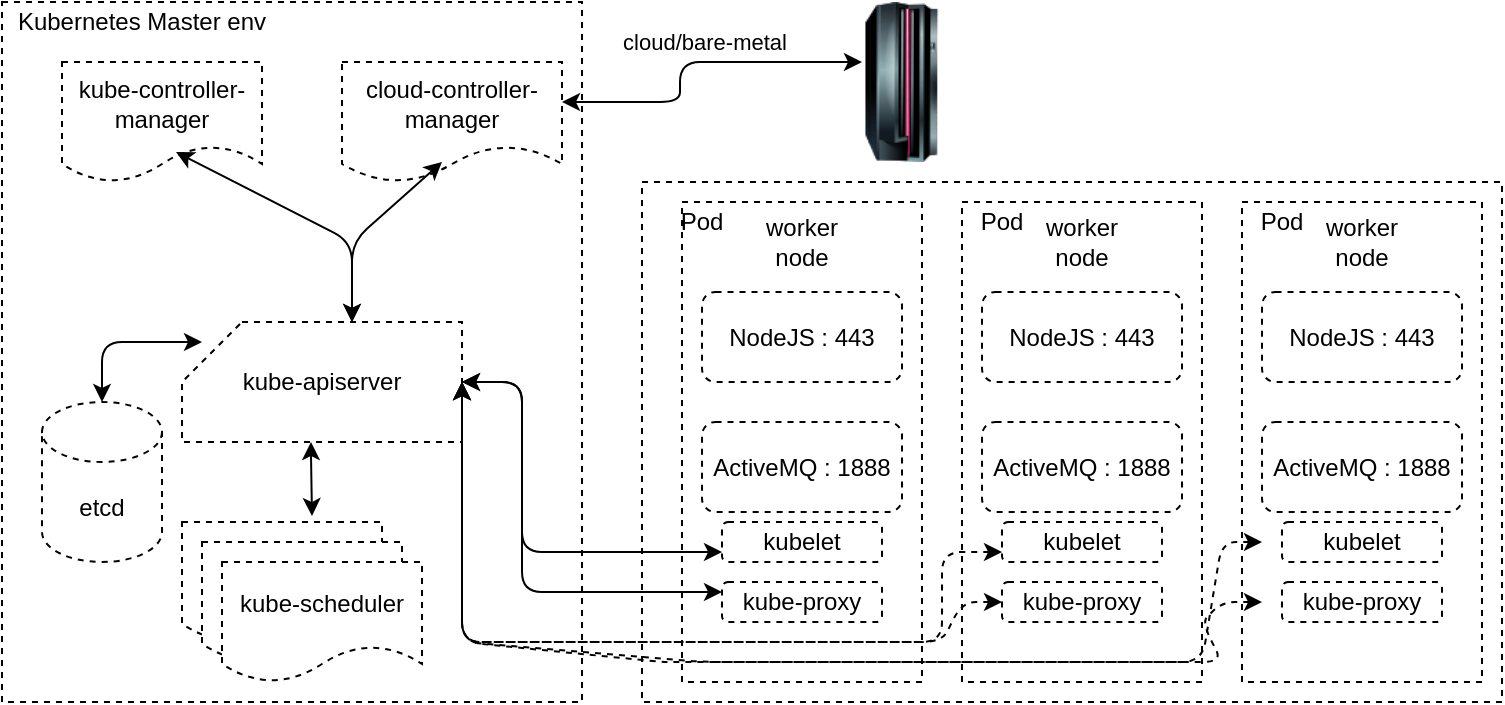 <mxfile version="14.9.7" type="device"><diagram id="t3Qn6uhHVib8SkMCVQ10" name="Page-1"><mxGraphModel dx="844" dy="540" grid="1" gridSize="10" guides="1" tooltips="1" connect="1" arrows="1" fold="1" page="1" pageScale="1" pageWidth="827" pageHeight="1169" math="0" shadow="0"><root><mxCell id="0"/><mxCell id="1" parent="0"/><mxCell id="8FMCVoC1f_V3VxZmO_eV-1" value="" style="rounded=0;whiteSpace=wrap;html=1;dashed=1;" vertex="1" parent="1"><mxGeometry x="30" y="90" width="290" height="350" as="geometry"/></mxCell><mxCell id="8FMCVoC1f_V3VxZmO_eV-2" value="kube-controller-manager" style="shape=document;whiteSpace=wrap;html=1;boundedLbl=1;dashed=1;" vertex="1" parent="1"><mxGeometry x="60" y="120" width="100" height="60" as="geometry"/></mxCell><mxCell id="8FMCVoC1f_V3VxZmO_eV-3" value="cloud-controller-manager" style="shape=document;whiteSpace=wrap;html=1;boundedLbl=1;dashed=1;" vertex="1" parent="1"><mxGeometry x="200" y="120" width="110" height="60" as="geometry"/></mxCell><mxCell id="8FMCVoC1f_V3VxZmO_eV-4" value="kube-apiserver" style="shape=card;whiteSpace=wrap;html=1;dashed=1;" vertex="1" parent="1"><mxGeometry x="120" y="250" width="140" height="60" as="geometry"/></mxCell><mxCell id="8FMCVoC1f_V3VxZmO_eV-5" value="etcd" style="shape=cylinder3;whiteSpace=wrap;html=1;boundedLbl=1;backgroundOutline=1;size=15;dashed=1;" vertex="1" parent="1"><mxGeometry x="50" y="290" width="60" height="80" as="geometry"/></mxCell><mxCell id="8FMCVoC1f_V3VxZmO_eV-6" value="" style="shape=document;whiteSpace=wrap;html=1;boundedLbl=1;dashed=1;" vertex="1" parent="1"><mxGeometry x="120" y="350" width="100" height="60" as="geometry"/></mxCell><mxCell id="8FMCVoC1f_V3VxZmO_eV-7" value="" style="shape=document;whiteSpace=wrap;html=1;boundedLbl=1;dashed=1;" vertex="1" parent="1"><mxGeometry x="130" y="360" width="100" height="60" as="geometry"/></mxCell><mxCell id="8FMCVoC1f_V3VxZmO_eV-8" value="kube-scheduler" style="shape=document;whiteSpace=wrap;html=1;boundedLbl=1;dashed=1;" vertex="1" parent="1"><mxGeometry x="140" y="370" width="100" height="60" as="geometry"/></mxCell><mxCell id="8FMCVoC1f_V3VxZmO_eV-9" value="" style="endArrow=classic;startArrow=classic;html=1;entryX=0;entryY=0;entryDx=85;entryDy=0;entryPerimeter=0;exitX=0.57;exitY=0.75;exitDx=0;exitDy=0;exitPerimeter=0;" edge="1" parent="1" source="8FMCVoC1f_V3VxZmO_eV-2" target="8FMCVoC1f_V3VxZmO_eV-4"><mxGeometry width="50" height="50" relative="1" as="geometry"><mxPoint x="80" y="210" as="sourcePoint"/><mxPoint x="130" y="210" as="targetPoint"/><Array as="points"><mxPoint x="205" y="210"/></Array></mxGeometry></mxCell><mxCell id="8FMCVoC1f_V3VxZmO_eV-10" value="" style="endArrow=classic;startArrow=classic;html=1;entryX=0;entryY=0;entryDx=85;entryDy=0;entryPerimeter=0;" edge="1" parent="1" target="8FMCVoC1f_V3VxZmO_eV-4"><mxGeometry width="50" height="50" relative="1" as="geometry"><mxPoint x="250" y="170" as="sourcePoint"/><mxPoint x="200" y="260" as="targetPoint"/><Array as="points"><mxPoint x="205" y="210"/><mxPoint x="205" y="230"/></Array></mxGeometry></mxCell><mxCell id="8FMCVoC1f_V3VxZmO_eV-11" value="" style="endArrow=classic;startArrow=classic;html=1;entryX=0.5;entryY=0;entryDx=0;entryDy=0;entryPerimeter=0;" edge="1" parent="1"><mxGeometry width="50" height="50" relative="1" as="geometry"><mxPoint x="130" y="260" as="sourcePoint"/><mxPoint x="80" y="290" as="targetPoint"/><Array as="points"><mxPoint x="80" y="260"/></Array></mxGeometry></mxCell><mxCell id="8FMCVoC1f_V3VxZmO_eV-12" value="" style="endArrow=classic;startArrow=classic;html=1;" edge="1" parent="1"><mxGeometry width="50" height="50" relative="1" as="geometry"><mxPoint x="184.5" y="310" as="sourcePoint"/><mxPoint x="185" y="347" as="targetPoint"/><Array as="points"><mxPoint x="184.5" y="317"/></Array></mxGeometry></mxCell><mxCell id="8FMCVoC1f_V3VxZmO_eV-13" value="Kubernetes Master env" style="text;html=1;strokeColor=none;fillColor=none;align=center;verticalAlign=middle;whiteSpace=wrap;rounded=0;dashed=1;" vertex="1" parent="1"><mxGeometry x="30" y="90" width="140" height="20" as="geometry"/></mxCell><mxCell id="8FMCVoC1f_V3VxZmO_eV-14" value="" style="image;html=1;image=img/lib/clip_art/computers/Mainframe_128x128.png;dashed=1;" vertex="1" parent="1"><mxGeometry x="440" y="90" width="80" height="80" as="geometry"/></mxCell><mxCell id="8FMCVoC1f_V3VxZmO_eV-15" value="" style="endArrow=classic;startArrow=classic;html=1;" edge="1" parent="1"><mxGeometry width="50" height="50" relative="1" as="geometry"><mxPoint x="460" y="120" as="sourcePoint"/><mxPoint x="310" y="140" as="targetPoint"/><Array as="points"><mxPoint x="369" y="120"/><mxPoint x="369" y="140"/></Array></mxGeometry></mxCell><mxCell id="8FMCVoC1f_V3VxZmO_eV-16" value="cloud/bare-metal" style="edgeLabel;html=1;align=center;verticalAlign=middle;resizable=0;points=[];" vertex="1" connectable="0" parent="8FMCVoC1f_V3VxZmO_eV-15"><mxGeometry x="-0.071" y="2" relative="1" as="geometry"><mxPoint y="-12" as="offset"/></mxGeometry></mxCell><mxCell id="8FMCVoC1f_V3VxZmO_eV-17" value="" style="rounded=0;whiteSpace=wrap;html=1;dashed=1;" vertex="1" parent="1"><mxGeometry x="350" y="180" width="430" height="260" as="geometry"/></mxCell><mxCell id="8FMCVoC1f_V3VxZmO_eV-18" value="" style="rounded=0;whiteSpace=wrap;html=1;dashed=1;" vertex="1" parent="1"><mxGeometry x="370" y="190" width="120" height="240" as="geometry"/></mxCell><mxCell id="8FMCVoC1f_V3VxZmO_eV-19" value="worker node" style="text;html=1;strokeColor=none;fillColor=none;align=center;verticalAlign=middle;whiteSpace=wrap;rounded=0;dashed=1;" vertex="1" parent="1"><mxGeometry x="410" y="200" width="40" height="20" as="geometry"/></mxCell><mxCell id="8FMCVoC1f_V3VxZmO_eV-20" value="" style="rounded=0;whiteSpace=wrap;html=1;dashed=1;" vertex="1" parent="1"><mxGeometry x="510" y="190" width="120" height="240" as="geometry"/></mxCell><mxCell id="8FMCVoC1f_V3VxZmO_eV-21" value="worker node" style="text;html=1;strokeColor=none;fillColor=none;align=center;verticalAlign=middle;whiteSpace=wrap;rounded=0;dashed=1;" vertex="1" parent="1"><mxGeometry x="550" y="200" width="40" height="20" as="geometry"/></mxCell><mxCell id="8FMCVoC1f_V3VxZmO_eV-22" value="" style="rounded=0;whiteSpace=wrap;html=1;dashed=1;" vertex="1" parent="1"><mxGeometry x="650" y="190" width="120" height="240" as="geometry"/></mxCell><mxCell id="8FMCVoC1f_V3VxZmO_eV-23" value="worker node" style="text;html=1;strokeColor=none;fillColor=none;align=center;verticalAlign=middle;whiteSpace=wrap;rounded=0;dashed=1;" vertex="1" parent="1"><mxGeometry x="690" y="200" width="40" height="20" as="geometry"/></mxCell><mxCell id="8FMCVoC1f_V3VxZmO_eV-24" value="NodeJS : 443" style="rounded=1;whiteSpace=wrap;html=1;dashed=1;" vertex="1" parent="1"><mxGeometry x="380" y="235" width="100" height="45" as="geometry"/></mxCell><mxCell id="8FMCVoC1f_V3VxZmO_eV-25" value="ActiveMQ : 1888" style="rounded=1;whiteSpace=wrap;html=1;dashed=1;" vertex="1" parent="1"><mxGeometry x="380" y="300" width="100" height="45" as="geometry"/></mxCell><mxCell id="8FMCVoC1f_V3VxZmO_eV-26" value="Pod" style="text;html=1;strokeColor=none;fillColor=none;align=center;verticalAlign=middle;whiteSpace=wrap;rounded=0;dashed=1;" vertex="1" parent="1"><mxGeometry x="360" y="190" width="40" height="20" as="geometry"/></mxCell><mxCell id="8FMCVoC1f_V3VxZmO_eV-27" value="kubelet" style="rounded=1;whiteSpace=wrap;html=1;dashed=1;" vertex="1" parent="1"><mxGeometry x="390" y="350" width="80" height="20" as="geometry"/></mxCell><mxCell id="8FMCVoC1f_V3VxZmO_eV-28" value="kube-proxy" style="rounded=1;whiteSpace=wrap;html=1;dashed=1;" vertex="1" parent="1"><mxGeometry x="390" y="380" width="80" height="20" as="geometry"/></mxCell><mxCell id="8FMCVoC1f_V3VxZmO_eV-29" value="" style="endArrow=classic;startArrow=classic;html=1;entryX=1;entryY=0.5;entryDx=0;entryDy=0;entryPerimeter=0;exitX=0;exitY=0.75;exitDx=0;exitDy=0;" edge="1" parent="1" source="8FMCVoC1f_V3VxZmO_eV-27" target="8FMCVoC1f_V3VxZmO_eV-4"><mxGeometry width="50" height="50" relative="1" as="geometry"><mxPoint x="260" y="180" as="sourcePoint"/><mxPoint x="215" y="260" as="targetPoint"/><Array as="points"><mxPoint x="290" y="365"/><mxPoint x="290" y="280"/></Array></mxGeometry></mxCell><mxCell id="8FMCVoC1f_V3VxZmO_eV-30" value="" style="endArrow=classic;startArrow=classic;html=1;entryX=1;entryY=0.5;entryDx=0;entryDy=0;entryPerimeter=0;exitX=0;exitY=0.75;exitDx=0;exitDy=0;" edge="1" parent="1" target="8FMCVoC1f_V3VxZmO_eV-4"><mxGeometry width="50" height="50" relative="1" as="geometry"><mxPoint x="390" y="385" as="sourcePoint"/><mxPoint x="260" y="300" as="targetPoint"/><Array as="points"><mxPoint x="290" y="385"/><mxPoint x="290" y="280"/><mxPoint x="270" y="280"/></Array></mxGeometry></mxCell><mxCell id="8FMCVoC1f_V3VxZmO_eV-32" value="NodeJS : 443" style="rounded=1;whiteSpace=wrap;html=1;dashed=1;" vertex="1" parent="1"><mxGeometry x="520" y="235" width="100" height="45" as="geometry"/></mxCell><mxCell id="8FMCVoC1f_V3VxZmO_eV-33" value="ActiveMQ : 1888" style="rounded=1;whiteSpace=wrap;html=1;dashed=1;" vertex="1" parent="1"><mxGeometry x="520" y="300" width="100" height="45" as="geometry"/></mxCell><mxCell id="8FMCVoC1f_V3VxZmO_eV-34" value="kubelet" style="rounded=1;whiteSpace=wrap;html=1;dashed=1;" vertex="1" parent="1"><mxGeometry x="530" y="350" width="80" height="20" as="geometry"/></mxCell><mxCell id="8FMCVoC1f_V3VxZmO_eV-35" value="kube-proxy" style="rounded=1;whiteSpace=wrap;html=1;dashed=1;" vertex="1" parent="1"><mxGeometry x="530" y="380" width="80" height="20" as="geometry"/></mxCell><mxCell id="8FMCVoC1f_V3VxZmO_eV-36" value="NodeJS : 443" style="rounded=1;whiteSpace=wrap;html=1;dashed=1;" vertex="1" parent="1"><mxGeometry x="660" y="235" width="100" height="45" as="geometry"/></mxCell><mxCell id="8FMCVoC1f_V3VxZmO_eV-37" value="ActiveMQ : 1888" style="rounded=1;whiteSpace=wrap;html=1;dashed=1;" vertex="1" parent="1"><mxGeometry x="660" y="300" width="100" height="45" as="geometry"/></mxCell><mxCell id="8FMCVoC1f_V3VxZmO_eV-38" value="kubelet" style="rounded=1;whiteSpace=wrap;html=1;dashed=1;" vertex="1" parent="1"><mxGeometry x="670" y="350" width="80" height="20" as="geometry"/></mxCell><mxCell id="8FMCVoC1f_V3VxZmO_eV-39" value="kube-proxy" style="rounded=1;whiteSpace=wrap;html=1;dashed=1;" vertex="1" parent="1"><mxGeometry x="670" y="380" width="80" height="20" as="geometry"/></mxCell><mxCell id="8FMCVoC1f_V3VxZmO_eV-40" value="Pod" style="text;html=1;strokeColor=none;fillColor=none;align=center;verticalAlign=middle;whiteSpace=wrap;rounded=0;dashed=1;" vertex="1" parent="1"><mxGeometry x="510" y="190" width="40" height="20" as="geometry"/></mxCell><mxCell id="8FMCVoC1f_V3VxZmO_eV-41" value="Pod" style="text;html=1;strokeColor=none;fillColor=none;align=center;verticalAlign=middle;whiteSpace=wrap;rounded=0;dashed=1;" vertex="1" parent="1"><mxGeometry x="650" y="190" width="40" height="20" as="geometry"/></mxCell><mxCell id="8FMCVoC1f_V3VxZmO_eV-42" value="" style="endArrow=classic;startArrow=classic;html=1;dashed=1;exitX=0;exitY=0.75;exitDx=0;exitDy=0;" edge="1" parent="1" source="8FMCVoC1f_V3VxZmO_eV-34"><mxGeometry width="50" height="50" relative="1" as="geometry"><mxPoint x="580" y="420" as="sourcePoint"/><mxPoint x="260" y="280" as="targetPoint"/><Array as="points"><mxPoint x="500" y="365"/><mxPoint x="500" y="410"/><mxPoint x="440" y="410"/><mxPoint x="370" y="410"/><mxPoint x="260" y="410"/></Array></mxGeometry></mxCell><mxCell id="8FMCVoC1f_V3VxZmO_eV-43" value="" style="endArrow=classic;startArrow=classic;html=1;dashed=1;" edge="1" parent="1" source="8FMCVoC1f_V3VxZmO_eV-35"><mxGeometry width="50" height="50" relative="1" as="geometry"><mxPoint x="460" y="385" as="sourcePoint"/><mxPoint x="260" y="280" as="targetPoint"/><Array as="points"><mxPoint x="510" y="390"/><mxPoint x="500" y="410"/><mxPoint x="360" y="410"/><mxPoint x="350" y="410"/><mxPoint x="260" y="410"/></Array></mxGeometry></mxCell><mxCell id="8FMCVoC1f_V3VxZmO_eV-47" value="" style="endArrow=classic;startArrow=classic;html=1;dashed=1;" edge="1" parent="1"><mxGeometry width="50" height="50" relative="1" as="geometry"><mxPoint x="660" y="390" as="sourcePoint"/><mxPoint x="260" y="280" as="targetPoint"/><Array as="points"><mxPoint x="640" y="390"/><mxPoint x="630" y="400"/><mxPoint x="640" y="420"/><mxPoint x="510" y="420"/><mxPoint x="450" y="420"/><mxPoint x="380" y="420"/><mxPoint x="260" y="410"/></Array></mxGeometry></mxCell><mxCell id="8FMCVoC1f_V3VxZmO_eV-48" value="" style="endArrow=classic;startArrow=classic;html=1;dashed=1;" edge="1" parent="1"><mxGeometry width="50" height="50" relative="1" as="geometry"><mxPoint x="660" y="360" as="sourcePoint"/><mxPoint x="260" y="280" as="targetPoint"/><Array as="points"><mxPoint x="640" y="360"/><mxPoint x="630" y="420"/><mxPoint x="370" y="420"/><mxPoint x="360" y="420"/><mxPoint x="260" y="410"/></Array></mxGeometry></mxCell></root></mxGraphModel></diagram></mxfile>